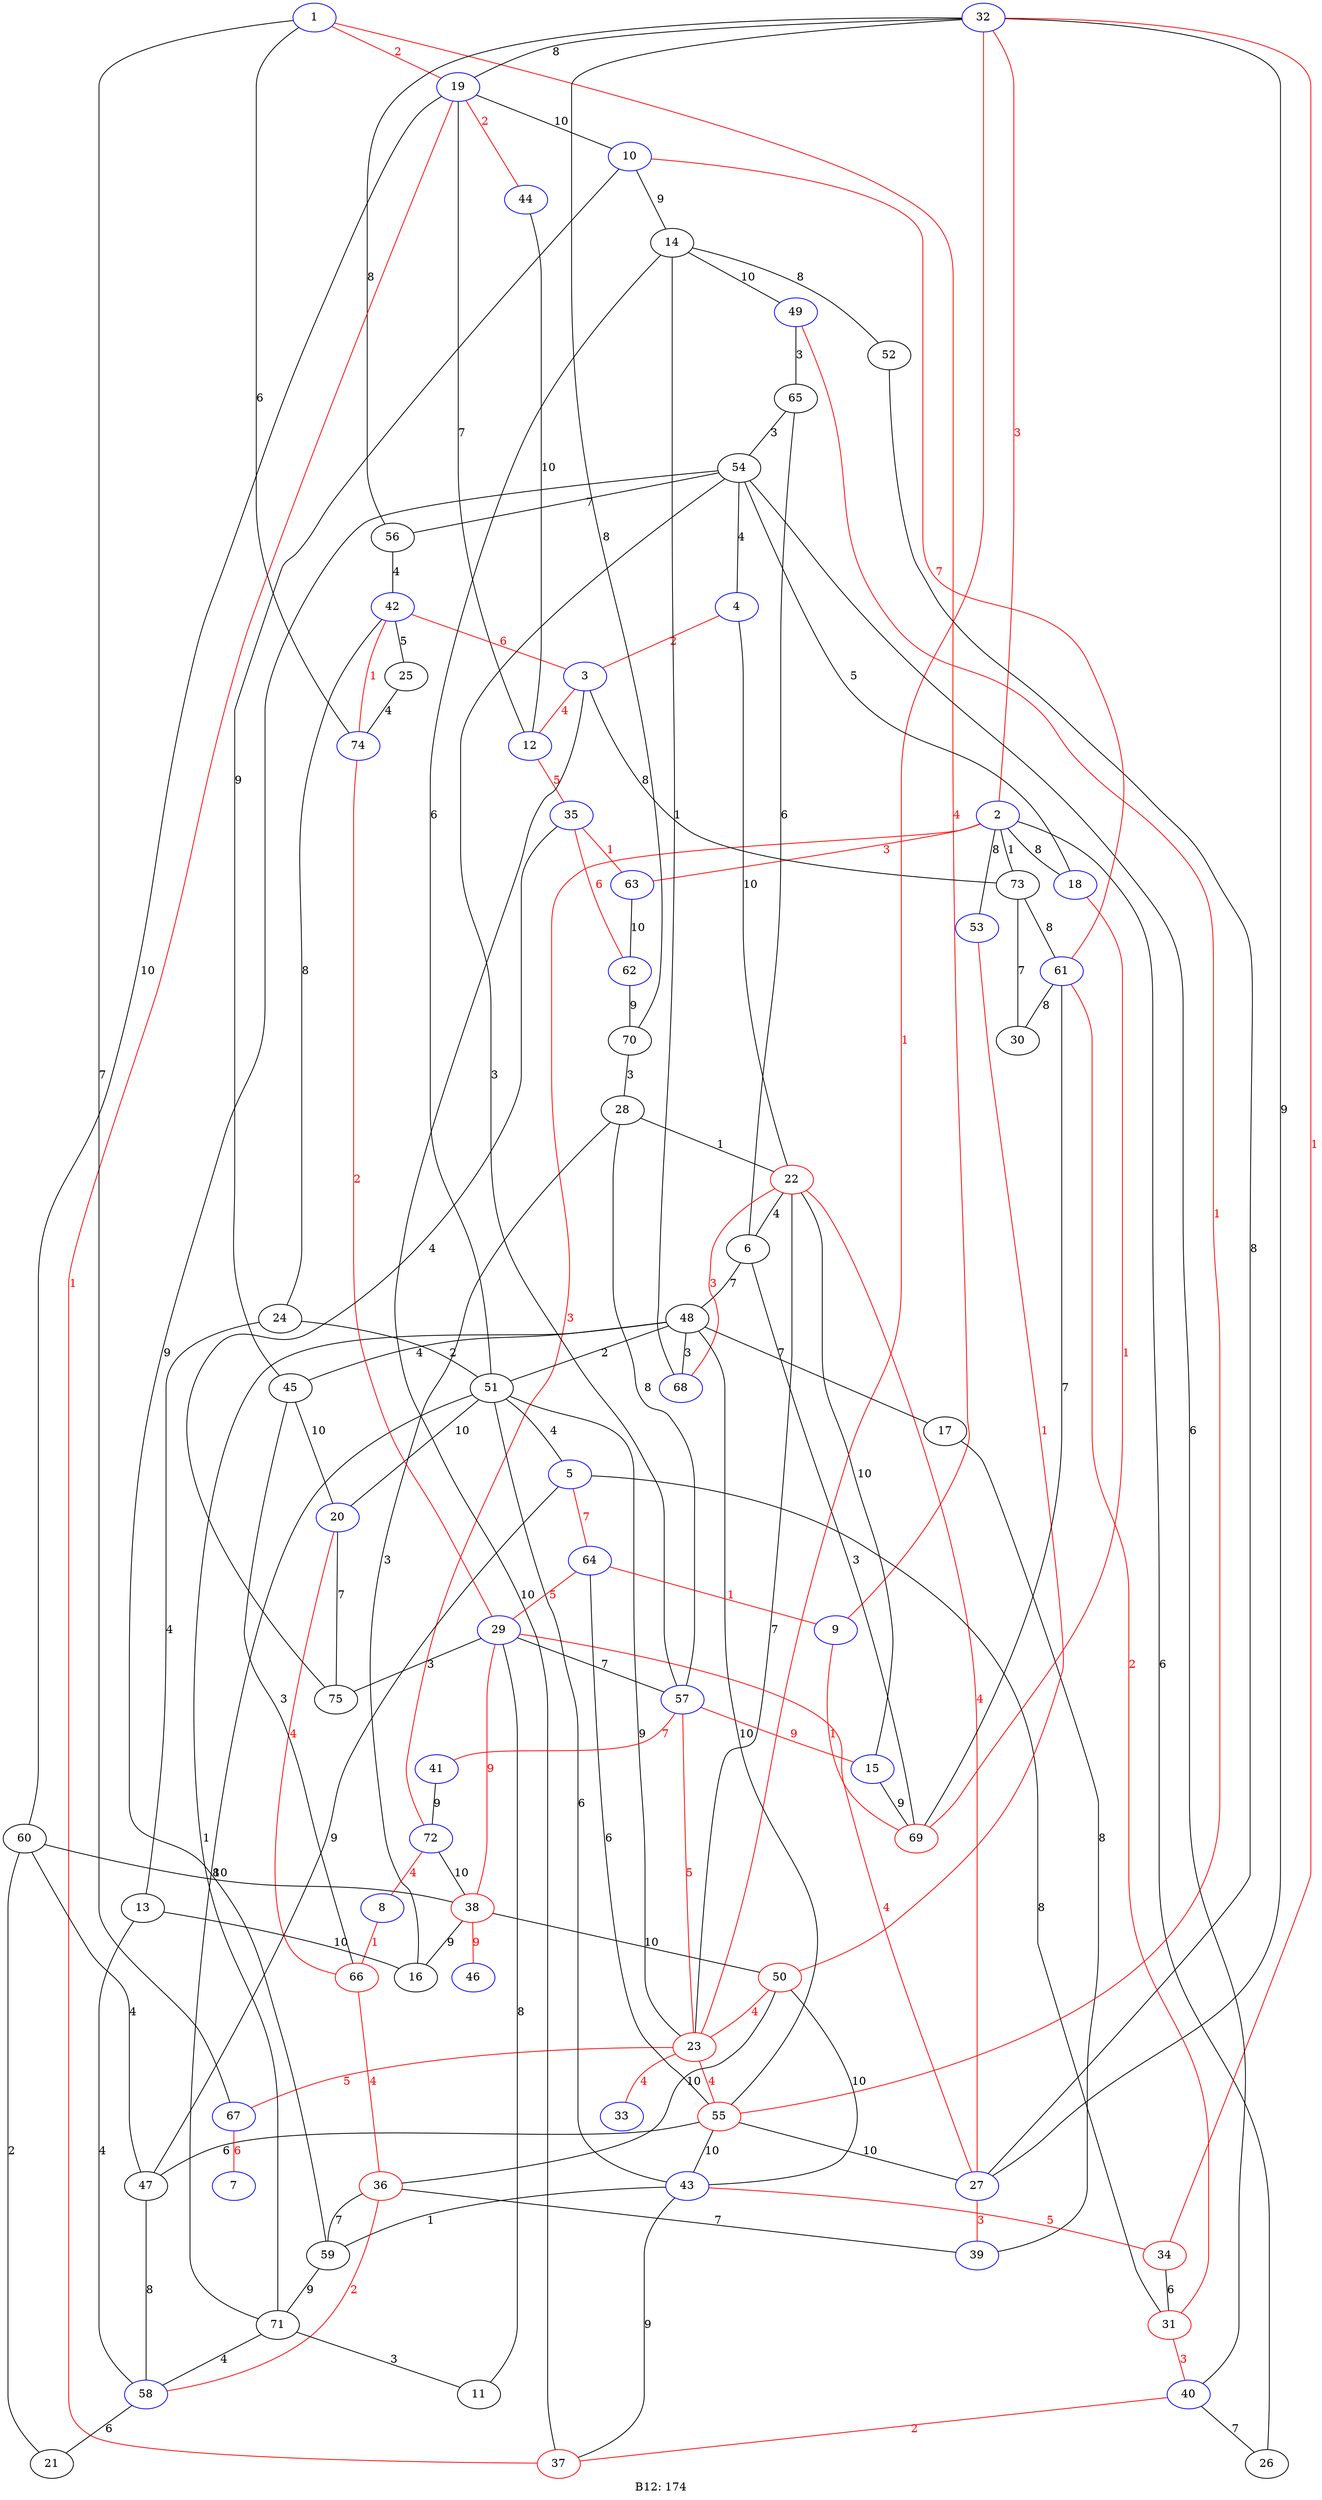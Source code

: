 strict graph G {
  label="B12: 174";
  1 [ color="blue" ];
  2 [ color="blue" ];
  3 [ color="blue" ];
  4 [ color="blue" ];
  5 [ color="blue" ];
  6 [ ];
  7 [ color="blue" ];
  8 [ color="blue" ];
  9 [ color="blue" ];
  10 [ color="blue" ];
  11 [ ];
  12 [ color="blue" ];
  13 [ ];
  14 [ ];
  15 [ color="blue" ];
  16 [ ];
  17 [ ];
  18 [ color="blue" ];
  19 [ color="blue" ];
  20 [ color="blue" ];
  21 [ ];
  22 [ color="red" ];
  23 [ color="red" ];
  24 [ ];
  25 [ ];
  26 [ ];
  27 [ color="blue" ];
  28 [ ];
  29 [ color="blue" ];
  30 [ ];
  31 [ color="red" ];
  32 [ color="blue" ];
  33 [ color="blue" ];
  34 [ color="red" ];
  35 [ color="blue" ];
  36 [ color="red" ];
  37 [ color="red" ];
  38 [ color="red" ];
  39 [ color="blue" ];
  40 [ color="blue" ];
  41 [ color="blue" ];
  42 [ color="blue" ];
  43 [ color="blue" ];
  44 [ color="blue" ];
  45 [ ];
  46 [ color="blue" ];
  47 [ ];
  48 [ ];
  49 [ color="blue" ];
  50 [ color="red" ];
  51 [ ];
  52 [ ];
  53 [ color="blue" ];
  54 [ ];
  55 [ color="red" ];
  56 [ ];
  57 [ color="blue" ];
  58 [ color="blue" ];
  59 [ ];
  60 [ ];
  61 [ color="blue" ];
  62 [ color="blue" ];
  63 [ color="blue" ];
  64 [ color="blue" ];
  65 [ ];
  66 [ color="red" ];
  67 [ color="blue" ];
  68 [ color="blue" ];
  69 [ color="red" ];
  70 [ ];
  71 [ ];
  72 [ color="blue" ];
  73 [ ];
  74 [ color="blue" ];
  75 [ ];
  1 -- 9 [ color="red" fontcolor="red" label="4" ];
  1 -- 19 [ color="red" fontcolor="red" label="2" ];
  2 -- 18 [ label="8" ];
  2 -- 26 [ label="6" ];
  2 -- 53 [ label="8" ];
  2 -- 63 [ color="red" fontcolor="red" label="3" ];
  2 -- 72 [ color="red" fontcolor="red" label="3" ];
  2 -- 73 [ label="1" ];
  3 -- 12 [ color="red" fontcolor="red" label="4" ];
  3 -- 73 [ label="8" ];
  4 -- 3 [ color="red" fontcolor="red" label="2" ];
  5 -- 64 [ color="red" fontcolor="red" label="7" ];
  6 -- 48 [ label="7" ];
  6 -- 65 [ label="6" ];
  6 -- 69 [ label="3" ];
  8 -- 66 [ color="red" fontcolor="red" label="1" ];
  9 -- 69 [ color="red" fontcolor="red" label="1" ];
  10 -- 14 [ label="9" ];
  12 -- 35 [ color="red" fontcolor="red" label="5" ];
  13 -- 16 [ label="10" ];
  13 -- 58 [ label="4" ];
  14 -- 49 [ label="10" ];
  14 -- 52 [ label="8" ];
  15 -- 22 [ label="10" ];
  15 -- 69 [ label="9" ];
  17 -- 39 [ label="8" ];
  18 -- 69 [ color="red" fontcolor="red" label="1" ];
  19 -- 10 [ label="10" ];
  19 -- 12 [ label="7" ];
  19 -- 44 [ color="red" fontcolor="red" label="2" ];
  19 -- 60 [ label="10" ];
  20 -- 66 [ color="red" fontcolor="red" label="4" ];
  20 -- 75 [ label="7" ];
  22 -- 4 [ label="10" ];
  22 -- 6 [ label="4" ];
  22 -- 23 [ label="7" ];
  22 -- 68 [ color="red" fontcolor="red" label="3" ];
  23 -- 33 [ color="red" fontcolor="red" label="4" ];
  23 -- 51 [ label="9" ];
  23 -- 55 [ color="red" fontcolor="red" label="4" ];
  23 -- 57 [ color="red" fontcolor="red" label="5" ];
  23 -- 67 [ color="red" fontcolor="red" label="5" ];
  24 -- 13 [ label="4" ];
  24 -- 51 [ label="2" ];
  25 -- 74 [ label="4" ];
  27 -- 22 [ color="red" fontcolor="red" label="4" ];
  27 -- 29 [ color="red" fontcolor="red" label="4" ];
  27 -- 39 [ color="red" fontcolor="red" label="3" ];
  28 -- 16 [ label="3" ];
  28 -- 22 [ label="1" ];
  29 -- 11 [ label="8" ];
  29 -- 57 [ label="7" ];
  29 -- 75 [ label="3" ];
  31 -- 5 [ label="8" ];
  31 -- 40 [ color="red" fontcolor="red" label="3" ];
  32 -- 2 [ color="red" fontcolor="red" label="3" ];
  32 -- 19 [ label="8" ];
  32 -- 23 [ color="red" fontcolor="red" label="1" ];
  32 -- 27 [ label="9" ];
  32 -- 34 [ color="red" fontcolor="red" label="1" ];
  32 -- 56 [ label="8" ];
  32 -- 70 [ label="8" ];
  34 -- 31 [ label="6" ];
  35 -- 63 [ color="red" fontcolor="red" label="1" ];
  36 -- 39 [ label="7" ];
  36 -- 59 [ label="7" ];
  37 -- 3 [ label="10" ];
  37 -- 19 [ color="red" fontcolor="red" label="1" ];
  37 -- 43 [ label="9" ];
  38 -- 16 [ label="9" ];
  38 -- 29 [ color="red" fontcolor="red" label="9" ];
  38 -- 46 [ color="red" fontcolor="red" label="9" ];
  38 -- 50 [ label="10" ];
  40 -- 26 [ label="7" ];
  40 -- 37 [ color="red" fontcolor="red" label="2" ];
  41 -- 72 [ label="9" ];
  42 -- 3 [ color="red" fontcolor="red" label="6" ];
  42 -- 24 [ label="8" ];
  42 -- 25 [ label="5" ];
  42 -- 74 [ color="red" fontcolor="red" label="1" ];
  43 -- 34 [ color="red" fontcolor="red" label="5" ];
  43 -- 50 [ label="10" ];
  43 -- 51 [ label="6" ];
  43 -- 59 [ label="1" ];
  44 -- 12 [ label="10" ];
  45 -- 10 [ label="9" ];
  45 -- 20 [ label="10" ];
  45 -- 66 [ label="3" ];
  47 -- 5 [ label="9" ];
  47 -- 58 [ label="8" ];
  48 -- 17 [ label="7" ];
  48 -- 45 [ label="4" ];
  48 -- 51 [ label="2" ];
  48 -- 68 [ label="3" ];
  48 -- 71 [ label="1" ];
  49 -- 65 [ label="3" ];
  50 -- 23 [ color="red" fontcolor="red" label="4" ];
  50 -- 36 [ label="10" ];
  51 -- 5 [ label="4" ];
  51 -- 14 [ label="6" ];
  51 -- 20 [ label="10" ];
  51 -- 71 [ label="8" ];
  52 -- 27 [ label="8" ];
  53 -- 50 [ color="red" fontcolor="red" label="1" ];
  54 -- 4 [ label="4" ];
  54 -- 18 [ label="5" ];
  54 -- 40 [ label="6" ];
  54 -- 56 [ label="7" ];
  54 -- 59 [ label="9" ];
  55 -- 27 [ label="10" ];
  55 -- 43 [ label="10" ];
  55 -- 47 [ label="6" ];
  55 -- 48 [ label="10" ];
  55 -- 49 [ color="red" fontcolor="red" label="1" ];
  55 -- 64 [ label="6" ];
  56 -- 42 [ label="4" ];
  57 -- 15 [ color="red" fontcolor="red" label="9" ];
  57 -- 28 [ label="8" ];
  57 -- 41 [ color="red" fontcolor="red" label="7" ];
  57 -- 54 [ label="3" ];
  58 -- 21 [ label="6" ];
  58 -- 36 [ color="red" fontcolor="red" label="2" ];
  59 -- 71 [ label="9" ];
  60 -- 21 [ label="2" ];
  60 -- 38 [ label="10" ];
  60 -- 47 [ label="4" ];
  61 -- 10 [ color="red" fontcolor="red" label="7" ];
  61 -- 30 [ label="8" ];
  61 -- 31 [ color="red" fontcolor="red" label="2" ];
  61 -- 69 [ label="7" ];
  62 -- 35 [ color="red" fontcolor="red" label="6" ];
  62 -- 70 [ label="9" ];
  63 -- 62 [ label="10" ];
  64 -- 9 [ color="red" fontcolor="red" label="1" ];
  64 -- 29 [ color="red" fontcolor="red" label="5" ];
  65 -- 54 [ label="3" ];
  66 -- 36 [ color="red" fontcolor="red" label="4" ];
  67 -- 1 [ label="7" ];
  67 -- 7 [ color="red" fontcolor="red" label="6" ];
  68 -- 14 [ label="1" ];
  70 -- 28 [ label="3" ];
  71 -- 11 [ label="3" ];
  71 -- 58 [ label="4" ];
  72 -- 8 [ color="red" fontcolor="red" label="4" ];
  72 -- 38 [ label="10" ];
  73 -- 30 [ label="7" ];
  73 -- 61 [ label="8" ];
  74 -- 1 [ label="6" ];
  74 -- 29 [ color="red" fontcolor="red" label="2" ];
  75 -- 35 [ label="4" ];
}
